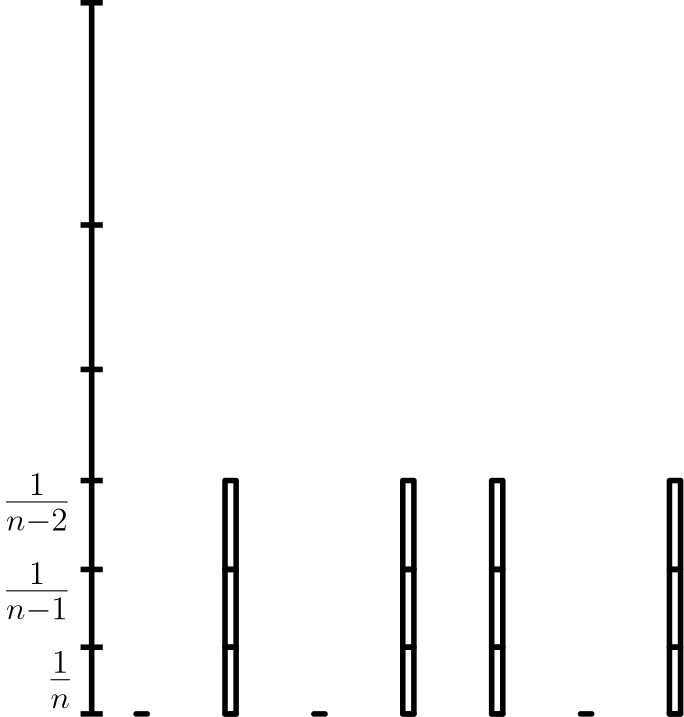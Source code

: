 <?xml version="1.0"?>
<!DOCTYPE ipe SYSTEM "ipe.dtd">
<ipe version="70212" creator="Ipe 7.2.12">
<info created="D:20200510195333" modified="D:20200510205416"/>
<ipestyle name="basic">
<symbol name="arrow/arc(spx)">
<path stroke="sym-stroke" fill="sym-stroke" pen="sym-pen">
0 0 m
-1 0.333 l
-1 -0.333 l
h
</path>
</symbol>
<symbol name="arrow/farc(spx)">
<path stroke="sym-stroke" fill="white" pen="sym-pen">
0 0 m
-1 0.333 l
-1 -0.333 l
h
</path>
</symbol>
<symbol name="arrow/ptarc(spx)">
<path stroke="sym-stroke" fill="sym-stroke" pen="sym-pen">
0 0 m
-1 0.333 l
-0.8 0 l
-1 -0.333 l
h
</path>
</symbol>
<symbol name="arrow/fptarc(spx)">
<path stroke="sym-stroke" fill="white" pen="sym-pen">
0 0 m
-1 0.333 l
-0.8 0 l
-1 -0.333 l
h
</path>
</symbol>
<symbol name="mark/circle(sx)" transformations="translations">
<path fill="sym-stroke">
0.6 0 0 0.6 0 0 e
0.4 0 0 0.4 0 0 e
</path>
</symbol>
<symbol name="mark/disk(sx)" transformations="translations">
<path fill="sym-stroke">
0.6 0 0 0.6 0 0 e
</path>
</symbol>
<symbol name="mark/fdisk(sfx)" transformations="translations">
<group>
<path fill="sym-fill">
0.5 0 0 0.5 0 0 e
</path>
<path fill="sym-stroke" fillrule="eofill">
0.6 0 0 0.6 0 0 e
0.4 0 0 0.4 0 0 e
</path>
</group>
</symbol>
<symbol name="mark/box(sx)" transformations="translations">
<path fill="sym-stroke" fillrule="eofill">
-0.6 -0.6 m
0.6 -0.6 l
0.6 0.6 l
-0.6 0.6 l
h
-0.4 -0.4 m
0.4 -0.4 l
0.4 0.4 l
-0.4 0.4 l
h
</path>
</symbol>
<symbol name="mark/square(sx)" transformations="translations">
<path fill="sym-stroke">
-0.6 -0.6 m
0.6 -0.6 l
0.6 0.6 l
-0.6 0.6 l
h
</path>
</symbol>
<symbol name="mark/fsquare(sfx)" transformations="translations">
<group>
<path fill="sym-fill">
-0.5 -0.5 m
0.5 -0.5 l
0.5 0.5 l
-0.5 0.5 l
h
</path>
<path fill="sym-stroke" fillrule="eofill">
-0.6 -0.6 m
0.6 -0.6 l
0.6 0.6 l
-0.6 0.6 l
h
-0.4 -0.4 m
0.4 -0.4 l
0.4 0.4 l
-0.4 0.4 l
h
</path>
</group>
</symbol>
<symbol name="mark/cross(sx)" transformations="translations">
<group>
<path fill="sym-stroke">
-0.43 -0.57 m
0.57 0.43 l
0.43 0.57 l
-0.57 -0.43 l
h
</path>
<path fill="sym-stroke">
-0.43 0.57 m
0.57 -0.43 l
0.43 -0.57 l
-0.57 0.43 l
h
</path>
</group>
</symbol>
<symbol name="arrow/fnormal(spx)">
<path stroke="sym-stroke" fill="white" pen="sym-pen">
0 0 m
-1 0.333 l
-1 -0.333 l
h
</path>
</symbol>
<symbol name="arrow/pointed(spx)">
<path stroke="sym-stroke" fill="sym-stroke" pen="sym-pen">
0 0 m
-1 0.333 l
-0.8 0 l
-1 -0.333 l
h
</path>
</symbol>
<symbol name="arrow/fpointed(spx)">
<path stroke="sym-stroke" fill="white" pen="sym-pen">
0 0 m
-1 0.333 l
-0.8 0 l
-1 -0.333 l
h
</path>
</symbol>
<symbol name="arrow/linear(spx)">
<path stroke="sym-stroke" pen="sym-pen">
-1 0.333 m
0 0 l
-1 -0.333 l
</path>
</symbol>
<symbol name="arrow/fdouble(spx)">
<path stroke="sym-stroke" fill="white" pen="sym-pen">
0 0 m
-1 0.333 l
-1 -0.333 l
h
-1 0 m
-2 0.333 l
-2 -0.333 l
h
</path>
</symbol>
<symbol name="arrow/double(spx)">
<path stroke="sym-stroke" fill="sym-stroke" pen="sym-pen">
0 0 m
-1 0.333 l
-1 -0.333 l
h
-1 0 m
-2 0.333 l
-2 -0.333 l
h
</path>
</symbol>
<pen name="heavier" value="0.8"/>
<pen name="fat" value="1.2"/>
<pen name="ultrafat" value="2"/>
<symbolsize name="large" value="5"/>
<symbolsize name="small" value="2"/>
<symbolsize name="tiny" value="1.1"/>
<arrowsize name="large" value="10"/>
<arrowsize name="small" value="5"/>
<arrowsize name="tiny" value="3"/>
<color name="red" value="1 0 0"/>
<color name="green" value="0 1 0"/>
<color name="blue" value="0 0 1"/>
<color name="yellow" value="1 1 0"/>
<color name="orange" value="1 0.647 0"/>
<color name="gold" value="1 0.843 0"/>
<color name="purple" value="0.627 0.125 0.941"/>
<color name="gray" value="0.745"/>
<color name="brown" value="0.647 0.165 0.165"/>
<color name="navy" value="0 0 0.502"/>
<color name="pink" value="1 0.753 0.796"/>
<color name="seagreen" value="0.18 0.545 0.341"/>
<color name="turquoise" value="0.251 0.878 0.816"/>
<color name="violet" value="0.933 0.51 0.933"/>
<color name="darkblue" value="0 0 0.545"/>
<color name="darkcyan" value="0 0.545 0.545"/>
<color name="darkgray" value="0.663"/>
<color name="darkgreen" value="0 0.392 0"/>
<color name="darkmagenta" value="0.545 0 0.545"/>
<color name="darkorange" value="1 0.549 0"/>
<color name="darkred" value="0.545 0 0"/>
<color name="lightblue" value="0.678 0.847 0.902"/>
<color name="lightcyan" value="0.878 1 1"/>
<color name="lightgray" value="0.827"/>
<color name="lightgreen" value="0.565 0.933 0.565"/>
<color name="lightyellow" value="1 1 0.878"/>
<dashstyle name="dashed" value="[4] 0"/>
<dashstyle name="dotted" value="[1 3] 0"/>
<dashstyle name="dash dotted" value="[4 2 1 2] 0"/>
<dashstyle name="dash dot dotted" value="[4 2 1 2 1 2] 0"/>
<textsize name="large" value="\large"/>
<textsize name="Large" value="\Large"/>
<textsize name="LARGE" value="\LARGE"/>
<textsize name="huge" value="\huge"/>
<textsize name="Huge" value="\Huge"/>
<textsize name="small" value="\small"/>
<textsize name="footnote" value="\footnotesize"/>
<textsize name="tiny" value="\tiny"/>
<textstyle name="center" begin="\begin{center}" end="\end{center}"/>
<textstyle name="itemize" begin="\begin{itemize}" end="\end{itemize}"/>
<textstyle name="item" begin="\begin{itemize}\item{}" end="\end{itemize}"/>
<gridsize name="4 pts" value="4"/>
<gridsize name="8 pts (~3 mm)" value="8"/>
<gridsize name="16 pts (~6 mm)" value="16"/>
<gridsize name="32 pts (~12 mm)" value="32"/>
<gridsize name="10 pts (~3.5 mm)" value="10"/>
<gridsize name="20 pts (~7 mm)" value="20"/>
<gridsize name="14 pts (~5 mm)" value="14"/>
<gridsize name="28 pts (~10 mm)" value="28"/>
<gridsize name="56 pts (~20 mm)" value="56"/>
<anglesize name="90 deg" value="90"/>
<anglesize name="60 deg" value="60"/>
<anglesize name="45 deg" value="45"/>
<anglesize name="30 deg" value="30"/>
<anglesize name="22.5 deg" value="22.5"/>
<opacity name="10%" value="0.1"/>
<opacity name="30%" value="0.3"/>
<opacity name="50%" value="0.5"/>
<opacity name="75%" value="0.75"/>
<tiling name="falling" angle="-60" step="4" width="1"/>
<tiling name="rising" angle="30" step="4" width="1"/>
</ipestyle>
<page>
<layer name="alpha"/>
<view layers="alpha" active="alpha"/>
<path layer="alpha" matrix="1 0 0 1 32 0" stroke="black" pen="ultrafat">
80 64 m
80 64 l
84 64 l
84 64 l
h
</path>
<path matrix="1 0 0 1 -12 0" stroke="black" pen="ultrafat">
92 64 m
92 64 l
96 64 l
96 64 l
h
</path>
<path matrix="1 0 0 1 168 0" stroke="black" pen="ultrafat">
104 64 m
104 64 l
108 64 l
108 64 l
h
</path>
<path matrix="1 0 0 1 124 0" stroke="black" pen="ultrafat">
116 64 m
116 64 l
120 64 l
120 64 l
h
</path>
<path matrix="1 0 0 1 80 0" stroke="black" pen="ultrafat">
128 64 m
128 64 l
132 64 l
132 64 l
h
</path>
<path matrix="1 0 0 1 4 0" stroke="black" pen="ultrafat">
140 64 m
140 64 l
144 64 l
144 64 l
h
</path>
<path matrix="1 0 0 1 24 0" stroke="black" pen="ultrafat">
152 64 m
152 64 l
156 64 l
156 64 l
h
</path>
<path matrix="1 0 0 1 20 0" stroke="black" pen="ultrafat">
92 64 m
92 88 l
96 88 l
96 64 l
h
</path>
<path matrix="1 0 0 1 60 0" stroke="black" pen="ultrafat">
116 64 m
116 88 l
120 88 l
120 64 l
h
</path>
<path matrix="1 0 0 1 80 0" stroke="black" pen="ultrafat">
128 64 m
128 88 l
132 88 l
132 64 l
h
</path>
<path matrix="1 0 0 1 120 0" stroke="black" pen="ultrafat">
152 64 m
152 88 l
156 88 l
156 64 l
h
</path>
<path stroke="black" pen="ultrafat">
64 88 m
64 64 l
64 64 l
</path>
<path stroke="black" pen="ultrafat">
60 88 m
68 88 l
</path>
<path stroke="black" pen="ultrafat">
60 64 m
68 64 l
</path>
<text matrix="1 0 0 1 -4 -4" transformations="translations" pos="52 76" stroke="black" type="label" width="9.379" height="14.479" depth="5.94" valign="baseline" size="LARGE" style="math">\frac{1}{n}</text>
<path stroke="black" pen="ultrafat">
64 88 m
64 116 l
</path>
<path stroke="black" pen="ultrafat">
60 116 m
68 116 l
</path>
<path stroke="black" pen="ultrafat">
64 116 m
64 148 l
</path>
<path stroke="black" pen="ultrafat">
60 148 m
68 148 l
</path>
<path stroke="black" pen="ultrafat">
64 148 m
64 188 l
</path>
<path stroke="black" pen="ultrafat">
60 188 m
68 188 l
</path>
<path stroke="black" pen="ultrafat">
64 188 m
64 240 l
</path>
<path stroke="black" pen="ultrafat">
60 240 m
68 240 l
</path>
<path stroke="black" pen="ultrafat">
64 240 m
64 320 l
</path>
<path stroke="black" pen="ultrafat">
60 320 m
68 320 l
</path>
<path stroke="black" pen="ultrafat">
112 116 m
112 88 l
116 88 l
116 116 l
h
</path>
<path stroke="black" pen="ultrafat">
176 116 m
176 88 l
180 88 l
180 116 l
h
</path>
<path stroke="black" pen="ultrafat">
208 116 m
208 88 l
212 88 l
212 116 l
h
</path>
<path stroke="black" pen="ultrafat">
272 116 m
272 88 l
276 88 l
276 116 l
h
</path>
<text matrix="1 0 0 1 -20 28" transformations="translations" pos="52 76" stroke="black" type="label" width="24.53" height="14.476" depth="6.94" valign="baseline" size="LARGE" style="math">\frac{1}{n-1}</text>
<text matrix="1 0 0 1 -20 60" transformations="translations" pos="52 76" stroke="black" type="label" width="24.53" height="14.476" depth="6.94" valign="baseline" size="LARGE" style="math">\frac{1}{n-2}</text>
<path matrix="1 0 0 1 32 0" stroke="black" pen="ultrafat">
80 148 m
80 116 l
84 116 l
84 148 l
h
</path>
<path matrix="1 0 0 1 96 0" stroke="black" pen="ultrafat">
80 148 m
80 116 l
84 116 l
84 148 l
h
</path>
<path matrix="1 0 0 1 128 0" stroke="black" pen="ultrafat">
80 148 m
80 116 l
84 116 l
84 148 l
h
</path>
<path matrix="1 0 0 1 192 0" stroke="black" pen="ultrafat">
80 148 m
80 116 l
84 116 l
84 148 l
h
</path>
</page>
</ipe>

